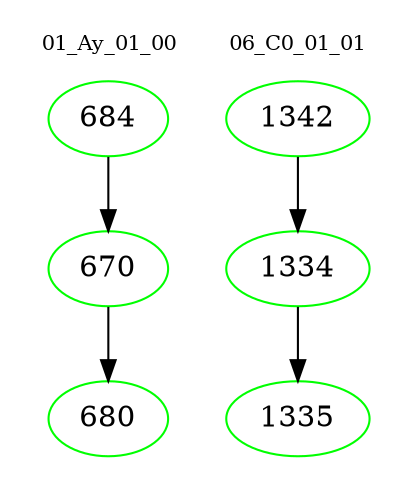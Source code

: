 digraph{
subgraph cluster_0 {
color = white
label = "01_Ay_01_00";
fontsize=10;
T0_684 [label="684", color="green"]
T0_684 -> T0_670 [color="black"]
T0_670 [label="670", color="green"]
T0_670 -> T0_680 [color="black"]
T0_680 [label="680", color="green"]
}
subgraph cluster_1 {
color = white
label = "06_C0_01_01";
fontsize=10;
T1_1342 [label="1342", color="green"]
T1_1342 -> T1_1334 [color="black"]
T1_1334 [label="1334", color="green"]
T1_1334 -> T1_1335 [color="black"]
T1_1335 [label="1335", color="green"]
}
}
